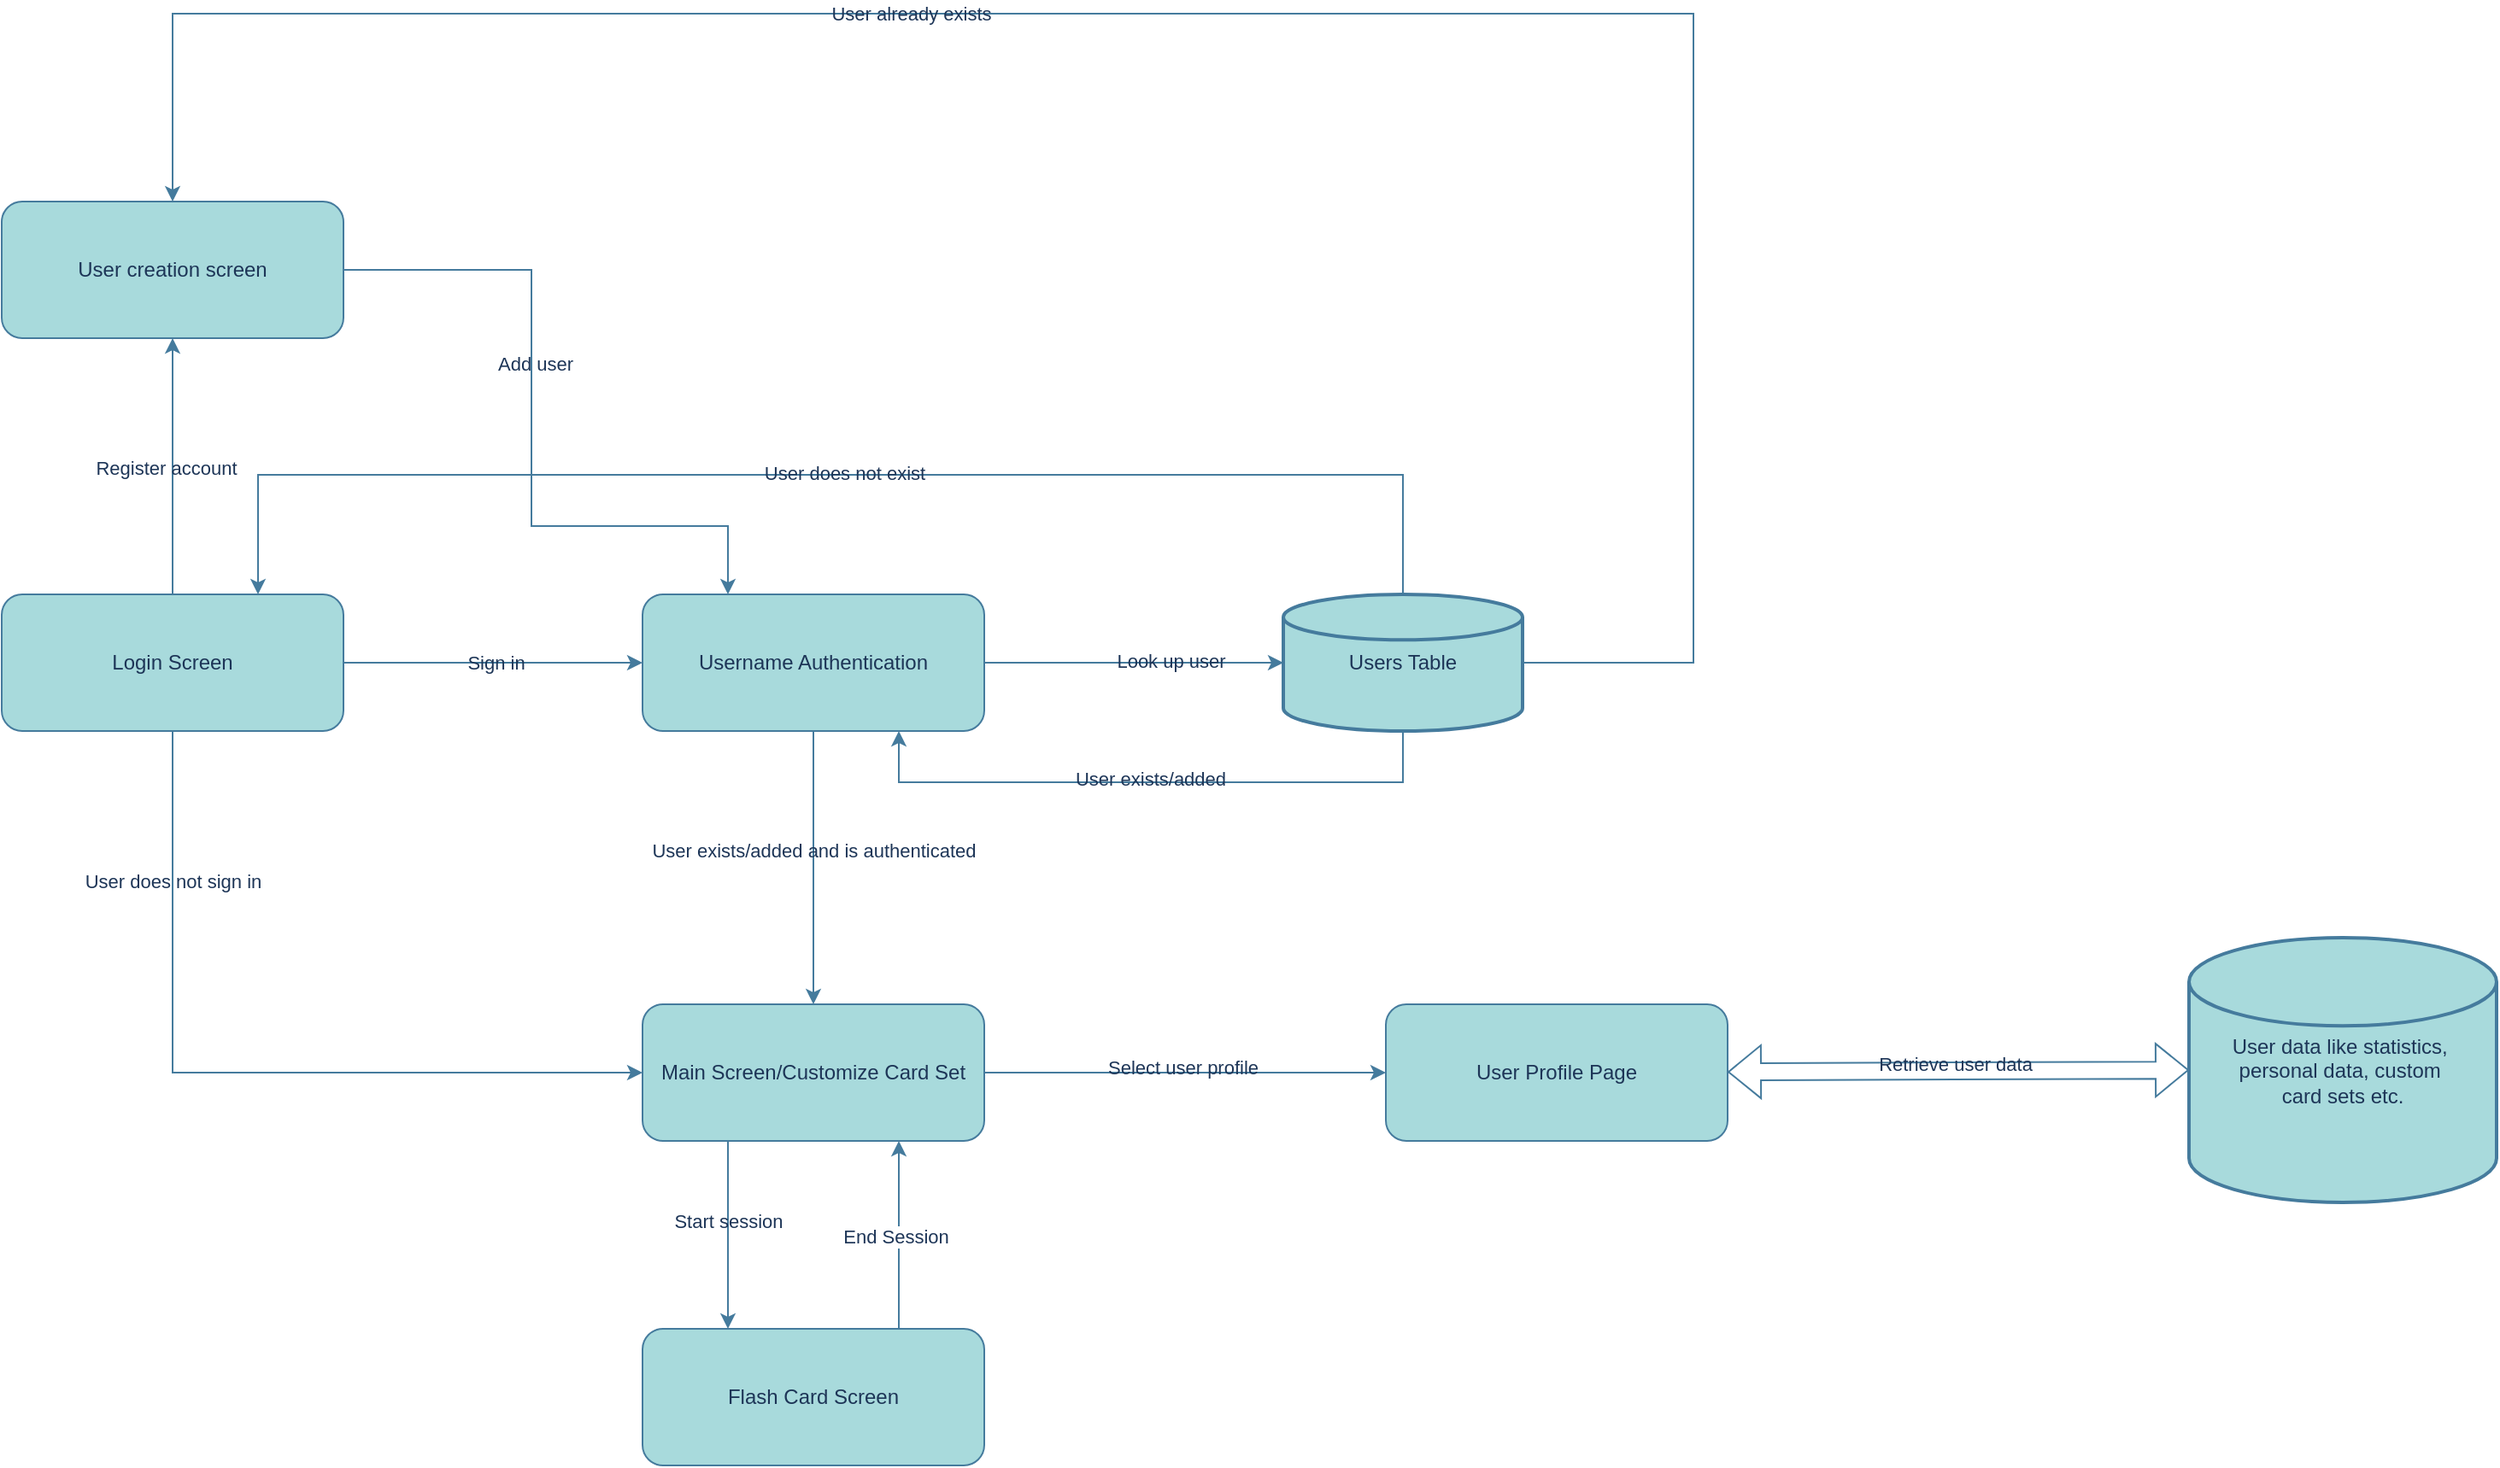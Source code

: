 <mxfile version="21.6.8" type="device">
  <diagram name="Page-1" id="oNQVyw4Z811FcGXG7QG0">
    <mxGraphModel dx="1036" dy="1706" grid="1" gridSize="10" guides="1" tooltips="1" connect="1" arrows="1" fold="1" page="1" pageScale="1" pageWidth="850" pageHeight="1100" math="0" shadow="0">
      <root>
        <mxCell id="0" />
        <mxCell id="1" parent="0" />
        <mxCell id="dhJpVkN0eqqN6s6deKnc-1" value="Login Screen" style="rounded=1;whiteSpace=wrap;html=1;labelBackgroundColor=none;fillColor=#A8DADC;strokeColor=#457B9D;fontColor=#1D3557;" vertex="1" parent="1">
          <mxGeometry x="50" y="40" width="200" height="80" as="geometry" />
        </mxCell>
        <mxCell id="dhJpVkN0eqqN6s6deKnc-3" value="Main Screen/Customize Card Set" style="rounded=1;whiteSpace=wrap;html=1;labelBackgroundColor=none;fillColor=#A8DADC;strokeColor=#457B9D;fontColor=#1D3557;" vertex="1" parent="1">
          <mxGeometry x="425" y="280" width="200" height="80" as="geometry" />
        </mxCell>
        <mxCell id="dhJpVkN0eqqN6s6deKnc-4" value="Users Table" style="strokeWidth=2;html=1;shape=mxgraph.flowchart.database;whiteSpace=wrap;labelBackgroundColor=none;fillColor=#A8DADC;strokeColor=#457B9D;fontColor=#1D3557;" vertex="1" parent="1">
          <mxGeometry x="800" y="40" width="140" height="80" as="geometry" />
        </mxCell>
        <mxCell id="dhJpVkN0eqqN6s6deKnc-5" value="" style="endArrow=classic;html=1;rounded=0;exitX=1;exitY=0.5;exitDx=0;exitDy=0;entryX=0;entryY=0.5;entryDx=0;entryDy=0;labelBackgroundColor=none;strokeColor=#457B9D;fontColor=default;" edge="1" parent="1" source="dhJpVkN0eqqN6s6deKnc-1" target="dhJpVkN0eqqN6s6deKnc-7">
          <mxGeometry width="50" height="50" relative="1" as="geometry">
            <mxPoint x="400" y="340" as="sourcePoint" />
            <mxPoint x="290" y="150" as="targetPoint" />
          </mxGeometry>
        </mxCell>
        <mxCell id="dhJpVkN0eqqN6s6deKnc-8" value="Sign in" style="edgeLabel;html=1;align=center;verticalAlign=middle;resizable=0;points=[];labelBackgroundColor=none;fontColor=#1D3557;" vertex="1" connectable="0" parent="dhJpVkN0eqqN6s6deKnc-5">
          <mxGeometry x="0.019" relative="1" as="geometry">
            <mxPoint as="offset" />
          </mxGeometry>
        </mxCell>
        <mxCell id="dhJpVkN0eqqN6s6deKnc-7" value="Username Authentication" style="rounded=1;whiteSpace=wrap;html=1;labelBackgroundColor=none;fillColor=#A8DADC;strokeColor=#457B9D;fontColor=#1D3557;" vertex="1" parent="1">
          <mxGeometry x="425" y="40" width="200" height="80" as="geometry" />
        </mxCell>
        <mxCell id="dhJpVkN0eqqN6s6deKnc-9" value="" style="endArrow=classic;html=1;rounded=0;exitX=1;exitY=0.5;exitDx=0;exitDy=0;entryX=0;entryY=0.5;entryDx=0;entryDy=0;entryPerimeter=0;labelBackgroundColor=none;strokeColor=#457B9D;fontColor=default;" edge="1" parent="1" source="dhJpVkN0eqqN6s6deKnc-7" target="dhJpVkN0eqqN6s6deKnc-4">
          <mxGeometry width="50" height="50" relative="1" as="geometry">
            <mxPoint x="440" y="340" as="sourcePoint" />
            <mxPoint x="490" y="290" as="targetPoint" />
          </mxGeometry>
        </mxCell>
        <mxCell id="dhJpVkN0eqqN6s6deKnc-10" value="Look up user" style="edgeLabel;html=1;align=center;verticalAlign=middle;resizable=0;points=[];labelBackgroundColor=none;fontColor=#1D3557;" vertex="1" connectable="0" parent="dhJpVkN0eqqN6s6deKnc-9">
          <mxGeometry x="0.248" y="1" relative="1" as="geometry">
            <mxPoint as="offset" />
          </mxGeometry>
        </mxCell>
        <mxCell id="dhJpVkN0eqqN6s6deKnc-11" value="" style="endArrow=classic;html=1;rounded=0;exitX=0.5;exitY=1;exitDx=0;exitDy=0;entryX=0;entryY=0.5;entryDx=0;entryDy=0;labelBackgroundColor=none;strokeColor=#457B9D;fontColor=default;" edge="1" parent="1" source="dhJpVkN0eqqN6s6deKnc-1" target="dhJpVkN0eqqN6s6deKnc-3">
          <mxGeometry width="50" height="50" relative="1" as="geometry">
            <mxPoint x="440" y="320" as="sourcePoint" />
            <mxPoint x="490" y="270" as="targetPoint" />
            <Array as="points">
              <mxPoint x="150" y="320" />
            </Array>
          </mxGeometry>
        </mxCell>
        <mxCell id="dhJpVkN0eqqN6s6deKnc-12" value="User does not sign in" style="edgeLabel;html=1;align=center;verticalAlign=middle;resizable=0;points=[];labelBackgroundColor=none;fontColor=#1D3557;" vertex="1" connectable="0" parent="dhJpVkN0eqqN6s6deKnc-11">
          <mxGeometry x="-0.632" relative="1" as="geometry">
            <mxPoint as="offset" />
          </mxGeometry>
        </mxCell>
        <mxCell id="dhJpVkN0eqqN6s6deKnc-14" value="" style="endArrow=classic;html=1;rounded=0;entryX=0.75;entryY=0;entryDx=0;entryDy=0;labelBackgroundColor=none;strokeColor=#457B9D;fontColor=default;" edge="1" parent="1" target="dhJpVkN0eqqN6s6deKnc-1">
          <mxGeometry width="50" height="50" relative="1" as="geometry">
            <mxPoint x="870" y="40" as="sourcePoint" />
            <mxPoint x="490" y="60" as="targetPoint" />
            <Array as="points">
              <mxPoint x="870" y="-30" />
              <mxPoint x="200" y="-30" />
            </Array>
          </mxGeometry>
        </mxCell>
        <mxCell id="dhJpVkN0eqqN6s6deKnc-15" value="User does not exist" style="edgeLabel;html=1;align=center;verticalAlign=middle;resizable=0;points=[];labelBackgroundColor=none;fontColor=#1D3557;" vertex="1" connectable="0" parent="dhJpVkN0eqqN6s6deKnc-14">
          <mxGeometry x="-0.02" y="-1" relative="1" as="geometry">
            <mxPoint as="offset" />
          </mxGeometry>
        </mxCell>
        <mxCell id="dhJpVkN0eqqN6s6deKnc-16" value="User creation screen" style="rounded=1;whiteSpace=wrap;html=1;labelBackgroundColor=none;fillColor=#A8DADC;strokeColor=#457B9D;fontColor=#1D3557;" vertex="1" parent="1">
          <mxGeometry x="50" y="-190" width="200" height="80" as="geometry" />
        </mxCell>
        <mxCell id="dhJpVkN0eqqN6s6deKnc-17" value="" style="endArrow=classic;html=1;rounded=0;exitX=0.5;exitY=0;exitDx=0;exitDy=0;entryX=0.5;entryY=1;entryDx=0;entryDy=0;labelBackgroundColor=none;strokeColor=#457B9D;fontColor=default;" edge="1" parent="1" source="dhJpVkN0eqqN6s6deKnc-1" target="dhJpVkN0eqqN6s6deKnc-16">
          <mxGeometry width="50" height="50" relative="1" as="geometry">
            <mxPoint x="560" y="110" as="sourcePoint" />
            <mxPoint x="610" y="60" as="targetPoint" />
          </mxGeometry>
        </mxCell>
        <mxCell id="dhJpVkN0eqqN6s6deKnc-18" value="Register account" style="edgeLabel;html=1;align=center;verticalAlign=middle;resizable=0;points=[];labelBackgroundColor=none;fontColor=#1D3557;" vertex="1" connectable="0" parent="dhJpVkN0eqqN6s6deKnc-17">
          <mxGeometry x="-0.005" y="4" relative="1" as="geometry">
            <mxPoint as="offset" />
          </mxGeometry>
        </mxCell>
        <mxCell id="dhJpVkN0eqqN6s6deKnc-20" value="" style="endArrow=classic;html=1;rounded=0;exitX=1;exitY=0.5;exitDx=0;exitDy=0;entryX=0.25;entryY=0;entryDx=0;entryDy=0;labelBackgroundColor=none;strokeColor=#457B9D;fontColor=default;" edge="1" parent="1" source="dhJpVkN0eqqN6s6deKnc-16" target="dhJpVkN0eqqN6s6deKnc-7">
          <mxGeometry width="50" height="50" relative="1" as="geometry">
            <mxPoint x="560" y="110" as="sourcePoint" />
            <mxPoint x="610" y="60" as="targetPoint" />
            <Array as="points">
              <mxPoint x="360" y="-150" />
              <mxPoint x="360" />
              <mxPoint x="475" />
            </Array>
          </mxGeometry>
        </mxCell>
        <mxCell id="dhJpVkN0eqqN6s6deKnc-21" value="Add user" style="edgeLabel;html=1;align=center;verticalAlign=middle;resizable=0;points=[];labelBackgroundColor=none;fontColor=#1D3557;" vertex="1" connectable="0" parent="dhJpVkN0eqqN6s6deKnc-20">
          <mxGeometry x="-0.208" y="2" relative="1" as="geometry">
            <mxPoint as="offset" />
          </mxGeometry>
        </mxCell>
        <mxCell id="dhJpVkN0eqqN6s6deKnc-22" value="" style="endArrow=classic;html=1;rounded=0;exitX=1;exitY=0.5;exitDx=0;exitDy=0;exitPerimeter=0;entryX=0.5;entryY=0;entryDx=0;entryDy=0;labelBackgroundColor=none;strokeColor=#457B9D;fontColor=default;" edge="1" parent="1" source="dhJpVkN0eqqN6s6deKnc-4" target="dhJpVkN0eqqN6s6deKnc-16">
          <mxGeometry width="50" height="50" relative="1" as="geometry">
            <mxPoint x="560" y="40" as="sourcePoint" />
            <mxPoint x="610" y="-10" as="targetPoint" />
            <Array as="points">
              <mxPoint x="1040" y="80" />
              <mxPoint x="1040" y="-300" />
              <mxPoint x="150" y="-300" />
            </Array>
          </mxGeometry>
        </mxCell>
        <mxCell id="dhJpVkN0eqqN6s6deKnc-23" value="User already exists" style="edgeLabel;html=1;align=center;verticalAlign=middle;resizable=0;points=[];labelBackgroundColor=none;fontColor=#1D3557;" vertex="1" connectable="0" parent="dhJpVkN0eqqN6s6deKnc-22">
          <mxGeometry x="0.268" relative="1" as="geometry">
            <mxPoint as="offset" />
          </mxGeometry>
        </mxCell>
        <mxCell id="dhJpVkN0eqqN6s6deKnc-24" value="" style="endArrow=classic;html=1;rounded=0;strokeColor=#457B9D;fontColor=default;exitX=0.5;exitY=1;exitDx=0;exitDy=0;exitPerimeter=0;entryX=0.75;entryY=1;entryDx=0;entryDy=0;labelBackgroundColor=none;" edge="1" parent="1" source="dhJpVkN0eqqN6s6deKnc-4" target="dhJpVkN0eqqN6s6deKnc-7">
          <mxGeometry width="50" height="50" relative="1" as="geometry">
            <mxPoint x="570" y="140" as="sourcePoint" />
            <mxPoint x="620" y="90" as="targetPoint" />
            <Array as="points">
              <mxPoint x="870" y="150" />
              <mxPoint x="575" y="150" />
            </Array>
          </mxGeometry>
        </mxCell>
        <mxCell id="dhJpVkN0eqqN6s6deKnc-25" value="User exists/added" style="edgeLabel;html=1;align=center;verticalAlign=middle;resizable=0;points=[];fontColor=#1D3557;labelBackgroundColor=none;" vertex="1" connectable="0" parent="dhJpVkN0eqqN6s6deKnc-24">
          <mxGeometry x="0.005" y="-2" relative="1" as="geometry">
            <mxPoint as="offset" />
          </mxGeometry>
        </mxCell>
        <mxCell id="dhJpVkN0eqqN6s6deKnc-26" value="" style="endArrow=classic;html=1;rounded=0;strokeColor=#457B9D;fontColor=default;exitX=0.5;exitY=1;exitDx=0;exitDy=0;entryX=0.5;entryY=0;entryDx=0;entryDy=0;labelBackgroundColor=none;" edge="1" parent="1" source="dhJpVkN0eqqN6s6deKnc-7" target="dhJpVkN0eqqN6s6deKnc-3">
          <mxGeometry width="50" height="50" relative="1" as="geometry">
            <mxPoint x="570" y="140" as="sourcePoint" />
            <mxPoint x="620" y="90" as="targetPoint" />
          </mxGeometry>
        </mxCell>
        <mxCell id="dhJpVkN0eqqN6s6deKnc-27" value="User exists/added and is authenticated" style="edgeLabel;html=1;align=center;verticalAlign=middle;resizable=0;points=[];fontColor=#1D3557;labelBackgroundColor=none;" vertex="1" connectable="0" parent="dhJpVkN0eqqN6s6deKnc-26">
          <mxGeometry x="-0.122" relative="1" as="geometry">
            <mxPoint as="offset" />
          </mxGeometry>
        </mxCell>
        <mxCell id="dhJpVkN0eqqN6s6deKnc-28" value="Flash Card Screen" style="rounded=1;whiteSpace=wrap;html=1;labelBackgroundColor=none;fillColor=#A8DADC;strokeColor=#457B9D;fontColor=#1D3557;" vertex="1" parent="1">
          <mxGeometry x="425" y="470" width="200" height="80" as="geometry" />
        </mxCell>
        <mxCell id="dhJpVkN0eqqN6s6deKnc-29" value="" style="endArrow=classic;html=1;rounded=0;strokeColor=#457B9D;fontColor=default;entryX=0.25;entryY=0;entryDx=0;entryDy=0;exitX=0.25;exitY=1;exitDx=0;exitDy=0;labelBackgroundColor=none;" edge="1" parent="1" source="dhJpVkN0eqqN6s6deKnc-3" target="dhJpVkN0eqqN6s6deKnc-28">
          <mxGeometry width="50" height="50" relative="1" as="geometry">
            <mxPoint x="500" y="410" as="sourcePoint" />
            <mxPoint x="550" y="360" as="targetPoint" />
          </mxGeometry>
        </mxCell>
        <mxCell id="dhJpVkN0eqqN6s6deKnc-31" value="Start session" style="edgeLabel;html=1;align=center;verticalAlign=middle;resizable=0;points=[];fontColor=#1D3557;labelBackgroundColor=none;" vertex="1" connectable="0" parent="dhJpVkN0eqqN6s6deKnc-29">
          <mxGeometry x="-0.156" relative="1" as="geometry">
            <mxPoint as="offset" />
          </mxGeometry>
        </mxCell>
        <mxCell id="dhJpVkN0eqqN6s6deKnc-32" value="User Profile Page" style="rounded=1;whiteSpace=wrap;html=1;labelBackgroundColor=none;fillColor=#A8DADC;strokeColor=#457B9D;fontColor=#1D3557;" vertex="1" parent="1">
          <mxGeometry x="860" y="280" width="200" height="80" as="geometry" />
        </mxCell>
        <mxCell id="dhJpVkN0eqqN6s6deKnc-33" value="" style="endArrow=classic;html=1;rounded=0;strokeColor=#457B9D;fontColor=default;exitX=1;exitY=0.5;exitDx=0;exitDy=0;entryX=0;entryY=0.5;entryDx=0;entryDy=0;labelBackgroundColor=none;" edge="1" parent="1" source="dhJpVkN0eqqN6s6deKnc-3" target="dhJpVkN0eqqN6s6deKnc-32">
          <mxGeometry width="50" height="50" relative="1" as="geometry">
            <mxPoint x="680" y="410" as="sourcePoint" />
            <mxPoint x="730" y="360" as="targetPoint" />
          </mxGeometry>
        </mxCell>
        <mxCell id="dhJpVkN0eqqN6s6deKnc-34" value="Select user profile" style="edgeLabel;html=1;align=center;verticalAlign=middle;resizable=0;points=[];fontColor=#1D3557;labelBackgroundColor=none;" vertex="1" connectable="0" parent="dhJpVkN0eqqN6s6deKnc-33">
          <mxGeometry x="-0.018" y="3" relative="1" as="geometry">
            <mxPoint as="offset" />
          </mxGeometry>
        </mxCell>
        <mxCell id="dhJpVkN0eqqN6s6deKnc-35" value="User data like statistics,&amp;nbsp;&lt;br&gt;personal data, custom&amp;nbsp;&lt;br&gt;card sets etc." style="strokeWidth=2;html=1;shape=mxgraph.flowchart.database;whiteSpace=wrap;labelBackgroundColor=none;fillColor=#A8DADC;strokeColor=#457B9D;fontColor=#1D3557;" vertex="1" parent="1">
          <mxGeometry x="1330" y="241" width="180" height="155" as="geometry" />
        </mxCell>
        <mxCell id="dhJpVkN0eqqN6s6deKnc-39" value="" style="shape=flexArrow;endArrow=classic;startArrow=classic;html=1;rounded=0;strokeColor=#457B9D;fontColor=default;entryX=0;entryY=0.5;entryDx=0;entryDy=0;entryPerimeter=0;labelBackgroundColor=none;" edge="1" parent="1" source="dhJpVkN0eqqN6s6deKnc-32" target="dhJpVkN0eqqN6s6deKnc-35">
          <mxGeometry width="100" height="100" relative="1" as="geometry">
            <mxPoint x="1120" y="390" as="sourcePoint" />
            <mxPoint x="1220" y="290" as="targetPoint" />
          </mxGeometry>
        </mxCell>
        <mxCell id="dhJpVkN0eqqN6s6deKnc-40" value="Retrieve user data" style="edgeLabel;html=1;align=center;verticalAlign=middle;resizable=0;points=[];fontColor=#1D3557;labelBackgroundColor=none;" vertex="1" connectable="0" parent="dhJpVkN0eqqN6s6deKnc-39">
          <mxGeometry x="-0.016" y="4" relative="1" as="geometry">
            <mxPoint as="offset" />
          </mxGeometry>
        </mxCell>
        <mxCell id="dhJpVkN0eqqN6s6deKnc-42" value="" style="endArrow=classic;html=1;rounded=0;strokeColor=#457B9D;fontColor=#1D3557;fillColor=#A8DADC;exitX=0.75;exitY=0;exitDx=0;exitDy=0;entryX=0.75;entryY=1;entryDx=0;entryDy=0;" edge="1" parent="1" source="dhJpVkN0eqqN6s6deKnc-28" target="dhJpVkN0eqqN6s6deKnc-3">
          <mxGeometry width="50" height="50" relative="1" as="geometry">
            <mxPoint x="680" y="490" as="sourcePoint" />
            <mxPoint x="730" y="440" as="targetPoint" />
          </mxGeometry>
        </mxCell>
        <mxCell id="dhJpVkN0eqqN6s6deKnc-43" value="End Session" style="edgeLabel;html=1;align=center;verticalAlign=middle;resizable=0;points=[];fontColor=#1D3557;" vertex="1" connectable="0" parent="dhJpVkN0eqqN6s6deKnc-42">
          <mxGeometry x="-0.007" y="2" relative="1" as="geometry">
            <mxPoint as="offset" />
          </mxGeometry>
        </mxCell>
      </root>
    </mxGraphModel>
  </diagram>
</mxfile>
